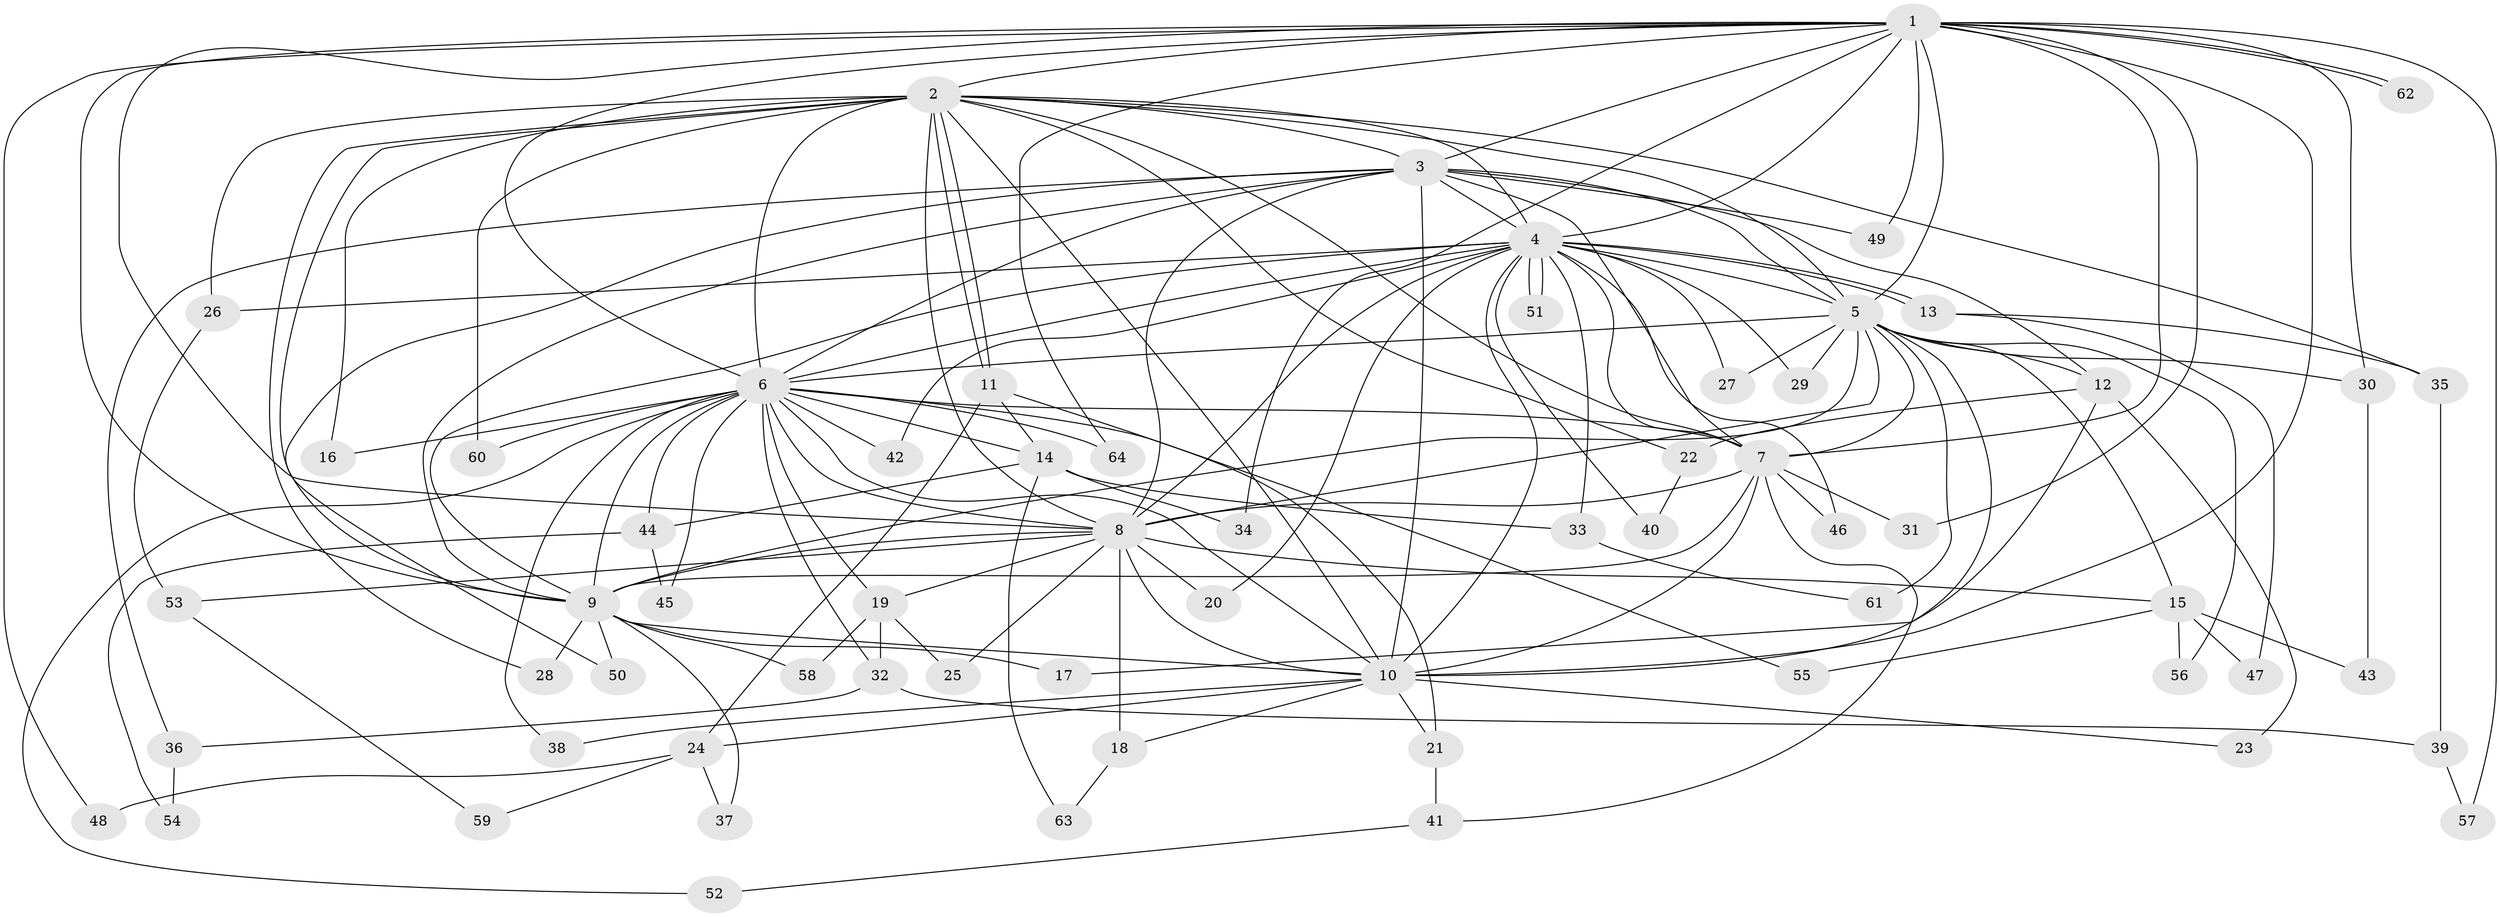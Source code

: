 // Generated by graph-tools (version 1.1) at 2025/34/03/09/25 02:34:58]
// undirected, 64 vertices, 153 edges
graph export_dot {
graph [start="1"]
  node [color=gray90,style=filled];
  1;
  2;
  3;
  4;
  5;
  6;
  7;
  8;
  9;
  10;
  11;
  12;
  13;
  14;
  15;
  16;
  17;
  18;
  19;
  20;
  21;
  22;
  23;
  24;
  25;
  26;
  27;
  28;
  29;
  30;
  31;
  32;
  33;
  34;
  35;
  36;
  37;
  38;
  39;
  40;
  41;
  42;
  43;
  44;
  45;
  46;
  47;
  48;
  49;
  50;
  51;
  52;
  53;
  54;
  55;
  56;
  57;
  58;
  59;
  60;
  61;
  62;
  63;
  64;
  1 -- 2;
  1 -- 3;
  1 -- 4;
  1 -- 5;
  1 -- 6;
  1 -- 7;
  1 -- 8;
  1 -- 9;
  1 -- 10;
  1 -- 30;
  1 -- 31;
  1 -- 34;
  1 -- 48;
  1 -- 49;
  1 -- 57;
  1 -- 62;
  1 -- 62;
  1 -- 64;
  2 -- 3;
  2 -- 4;
  2 -- 5;
  2 -- 6;
  2 -- 7;
  2 -- 8;
  2 -- 9;
  2 -- 10;
  2 -- 11;
  2 -- 11;
  2 -- 16;
  2 -- 22;
  2 -- 26;
  2 -- 28;
  2 -- 35;
  2 -- 60;
  3 -- 4;
  3 -- 5;
  3 -- 6;
  3 -- 7;
  3 -- 8;
  3 -- 9;
  3 -- 10;
  3 -- 12;
  3 -- 36;
  3 -- 49;
  3 -- 50;
  4 -- 5;
  4 -- 6;
  4 -- 7;
  4 -- 8;
  4 -- 9;
  4 -- 10;
  4 -- 13;
  4 -- 13;
  4 -- 20;
  4 -- 26;
  4 -- 27;
  4 -- 29;
  4 -- 33;
  4 -- 40;
  4 -- 42;
  4 -- 46;
  4 -- 51;
  4 -- 51;
  5 -- 6;
  5 -- 7;
  5 -- 8;
  5 -- 9;
  5 -- 10;
  5 -- 12;
  5 -- 15;
  5 -- 27;
  5 -- 29;
  5 -- 30;
  5 -- 56;
  5 -- 61;
  6 -- 7;
  6 -- 8;
  6 -- 9;
  6 -- 10;
  6 -- 14;
  6 -- 16;
  6 -- 19;
  6 -- 21;
  6 -- 32;
  6 -- 38;
  6 -- 42;
  6 -- 44;
  6 -- 45;
  6 -- 52;
  6 -- 60;
  6 -- 64;
  7 -- 8;
  7 -- 9;
  7 -- 10;
  7 -- 31;
  7 -- 41;
  7 -- 46;
  8 -- 9;
  8 -- 10;
  8 -- 15;
  8 -- 18;
  8 -- 19;
  8 -- 20;
  8 -- 25;
  8 -- 53;
  9 -- 10;
  9 -- 17;
  9 -- 28;
  9 -- 37;
  9 -- 50;
  9 -- 58;
  10 -- 18;
  10 -- 21;
  10 -- 23;
  10 -- 24;
  10 -- 38;
  11 -- 14;
  11 -- 24;
  11 -- 55;
  12 -- 17;
  12 -- 22;
  12 -- 23;
  13 -- 35;
  13 -- 47;
  14 -- 33;
  14 -- 34;
  14 -- 44;
  14 -- 63;
  15 -- 43;
  15 -- 47;
  15 -- 55;
  15 -- 56;
  18 -- 63;
  19 -- 25;
  19 -- 32;
  19 -- 58;
  21 -- 41;
  22 -- 40;
  24 -- 37;
  24 -- 48;
  24 -- 59;
  26 -- 53;
  30 -- 43;
  32 -- 36;
  32 -- 39;
  33 -- 61;
  35 -- 39;
  36 -- 54;
  39 -- 57;
  41 -- 52;
  44 -- 45;
  44 -- 54;
  53 -- 59;
}

